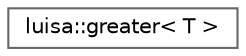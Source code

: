digraph "类继承关系图"
{
 // LATEX_PDF_SIZE
  bgcolor="transparent";
  edge [fontname=Helvetica,fontsize=10,labelfontname=Helvetica,labelfontsize=10];
  node [fontname=Helvetica,fontsize=10,shape=box,height=0.2,width=0.4];
  rankdir="LR";
  Node0 [id="Node000000",label="luisa::greater\< T \>",height=0.2,width=0.4,color="grey40", fillcolor="white", style="filled",URL="$structluisa_1_1greater.html",tooltip=" "];
}

